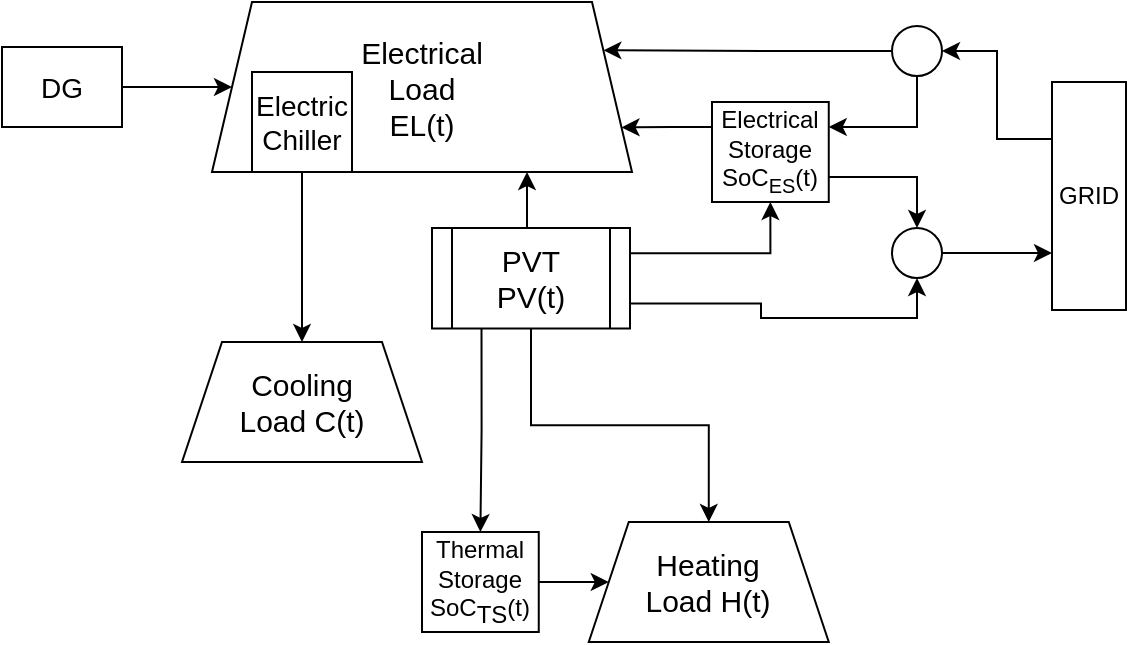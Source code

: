 <mxfile version="14.1.9" type="github">
  <diagram id="05P3EtJSHdNtM1MA3jFJ" name="Page-1">
    <mxGraphModel dx="494" dy="261" grid="1" gridSize="10" guides="1" tooltips="1" connect="1" arrows="1" fold="1" page="1" pageScale="1" pageWidth="850" pageHeight="1100" math="0" shadow="0">
      <root>
        <mxCell id="0" />
        <mxCell id="1" parent="0" />
        <mxCell id="sACkI0Q_xZ0Zvb8qSm-h-85" style="edgeStyle=orthogonalEdgeStyle;rounded=0;orthogonalLoop=1;jettySize=auto;html=1;exitX=0.5;exitY=0;exitDx=0;exitDy=0;entryX=0.75;entryY=1;entryDx=0;entryDy=0;" edge="1" parent="1" source="sACkI0Q_xZ0Zvb8qSm-h-43" target="sACkI0Q_xZ0Zvb8qSm-h-45">
          <mxGeometry relative="1" as="geometry" />
        </mxCell>
        <mxCell id="sACkI0Q_xZ0Zvb8qSm-h-86" style="edgeStyle=orthogonalEdgeStyle;rounded=0;orthogonalLoop=1;jettySize=auto;html=1;exitX=1;exitY=0.75;exitDx=0;exitDy=0;entryX=0.5;entryY=1;entryDx=0;entryDy=0;" edge="1" parent="1" source="sACkI0Q_xZ0Zvb8qSm-h-43" target="sACkI0Q_xZ0Zvb8qSm-h-50">
          <mxGeometry relative="1" as="geometry" />
        </mxCell>
        <mxCell id="sACkI0Q_xZ0Zvb8qSm-h-87" style="edgeStyle=orthogonalEdgeStyle;rounded=0;orthogonalLoop=1;jettySize=auto;html=1;exitX=1;exitY=0.25;exitDx=0;exitDy=0;entryX=0.5;entryY=1;entryDx=0;entryDy=0;" edge="1" parent="1" source="sACkI0Q_xZ0Zvb8qSm-h-43" target="sACkI0Q_xZ0Zvb8qSm-h-54">
          <mxGeometry relative="1" as="geometry" />
        </mxCell>
        <mxCell id="sACkI0Q_xZ0Zvb8qSm-h-90" style="edgeStyle=orthogonalEdgeStyle;rounded=0;orthogonalLoop=1;jettySize=auto;html=1;exitX=0.5;exitY=1;exitDx=0;exitDy=0;entryX=0.5;entryY=0;entryDx=0;entryDy=0;" edge="1" parent="1" source="sACkI0Q_xZ0Zvb8qSm-h-43" target="sACkI0Q_xZ0Zvb8qSm-h-55">
          <mxGeometry relative="1" as="geometry" />
        </mxCell>
        <mxCell id="sACkI0Q_xZ0Zvb8qSm-h-91" style="edgeStyle=orthogonalEdgeStyle;rounded=0;orthogonalLoop=1;jettySize=auto;html=1;exitX=0.25;exitY=1;exitDx=0;exitDy=0;" edge="1" parent="1" source="sACkI0Q_xZ0Zvb8qSm-h-43" target="sACkI0Q_xZ0Zvb8qSm-h-53">
          <mxGeometry relative="1" as="geometry" />
        </mxCell>
        <mxCell id="sACkI0Q_xZ0Zvb8qSm-h-43" value="PVT&lt;br&gt;PV(t)" style="shape=process;whiteSpace=wrap;html=1;backgroundOutline=1;fontSize=15;" vertex="1" parent="1">
          <mxGeometry x="610" y="733" width="99" height="50.25" as="geometry" />
        </mxCell>
        <mxCell id="sACkI0Q_xZ0Zvb8qSm-h-71" style="edgeStyle=orthogonalEdgeStyle;rounded=0;orthogonalLoop=1;jettySize=auto;html=1;entryX=0;entryY=0.5;entryDx=0;entryDy=0;" edge="1" parent="1" source="sACkI0Q_xZ0Zvb8qSm-h-44" target="sACkI0Q_xZ0Zvb8qSm-h-45">
          <mxGeometry relative="1" as="geometry" />
        </mxCell>
        <mxCell id="sACkI0Q_xZ0Zvb8qSm-h-44" value="DG" style="rounded=0;whiteSpace=wrap;html=1;fontSize=14;" vertex="1" parent="1">
          <mxGeometry x="395" y="642.5" width="60" height="40" as="geometry" />
        </mxCell>
        <mxCell id="sACkI0Q_xZ0Zvb8qSm-h-45" value="Electrical &lt;br&gt;Load&lt;br&gt;EL(t)" style="shape=trapezoid;perimeter=trapezoidPerimeter;whiteSpace=wrap;html=1;fixedSize=1;fontSize=15;" vertex="1" parent="1">
          <mxGeometry x="500" y="620" width="210" height="85" as="geometry" />
        </mxCell>
        <mxCell id="sACkI0Q_xZ0Zvb8qSm-h-89" style="edgeStyle=orthogonalEdgeStyle;rounded=0;orthogonalLoop=1;jettySize=auto;html=1;exitX=0.5;exitY=1;exitDx=0;exitDy=0;entryX=0.5;entryY=0;entryDx=0;entryDy=0;" edge="1" parent="1" source="sACkI0Q_xZ0Zvb8qSm-h-46" target="sACkI0Q_xZ0Zvb8qSm-h-51">
          <mxGeometry relative="1" as="geometry" />
        </mxCell>
        <mxCell id="sACkI0Q_xZ0Zvb8qSm-h-46" value="Electric&lt;br&gt;Chiller" style="whiteSpace=wrap;html=1;aspect=fixed;fontSize=14;" vertex="1" parent="1">
          <mxGeometry x="520" y="655" width="50" height="50" as="geometry" />
        </mxCell>
        <mxCell id="sACkI0Q_xZ0Zvb8qSm-h-62" style="edgeStyle=orthogonalEdgeStyle;rounded=0;orthogonalLoop=1;jettySize=auto;html=1;exitX=0;exitY=0.25;exitDx=0;exitDy=0;entryX=1;entryY=0.5;entryDx=0;entryDy=0;" edge="1" parent="1" source="sACkI0Q_xZ0Zvb8qSm-h-48" target="sACkI0Q_xZ0Zvb8qSm-h-49">
          <mxGeometry relative="1" as="geometry" />
        </mxCell>
        <mxCell id="sACkI0Q_xZ0Zvb8qSm-h-48" value="GRID" style="rounded=0;whiteSpace=wrap;html=1;fontSize=12;" vertex="1" parent="1">
          <mxGeometry x="920" y="660" width="37" height="114" as="geometry" />
        </mxCell>
        <mxCell id="sACkI0Q_xZ0Zvb8qSm-h-63" style="edgeStyle=orthogonalEdgeStyle;rounded=0;orthogonalLoop=1;jettySize=auto;html=1;entryX=1;entryY=0.25;entryDx=0;entryDy=0;" edge="1" parent="1" source="sACkI0Q_xZ0Zvb8qSm-h-49" target="sACkI0Q_xZ0Zvb8qSm-h-45">
          <mxGeometry relative="1" as="geometry" />
        </mxCell>
        <mxCell id="sACkI0Q_xZ0Zvb8qSm-h-88" style="edgeStyle=orthogonalEdgeStyle;rounded=0;orthogonalLoop=1;jettySize=auto;html=1;exitX=0.5;exitY=1;exitDx=0;exitDy=0;entryX=1;entryY=0.25;entryDx=0;entryDy=0;" edge="1" parent="1" source="sACkI0Q_xZ0Zvb8qSm-h-49" target="sACkI0Q_xZ0Zvb8qSm-h-54">
          <mxGeometry relative="1" as="geometry" />
        </mxCell>
        <mxCell id="sACkI0Q_xZ0Zvb8qSm-h-49" value="" style="ellipse;whiteSpace=wrap;html=1;aspect=fixed;" vertex="1" parent="1">
          <mxGeometry x="840" y="632" width="25" height="25" as="geometry" />
        </mxCell>
        <mxCell id="sACkI0Q_xZ0Zvb8qSm-h-66" style="edgeStyle=orthogonalEdgeStyle;rounded=0;orthogonalLoop=1;jettySize=auto;html=1;exitX=1;exitY=0.5;exitDx=0;exitDy=0;entryX=0;entryY=0.75;entryDx=0;entryDy=0;" edge="1" parent="1" source="sACkI0Q_xZ0Zvb8qSm-h-50" target="sACkI0Q_xZ0Zvb8qSm-h-48">
          <mxGeometry relative="1" as="geometry" />
        </mxCell>
        <mxCell id="sACkI0Q_xZ0Zvb8qSm-h-50" value="" style="ellipse;whiteSpace=wrap;html=1;aspect=fixed;" vertex="1" parent="1">
          <mxGeometry x="840" y="733" width="25" height="25" as="geometry" />
        </mxCell>
        <mxCell id="sACkI0Q_xZ0Zvb8qSm-h-51" value="Cooling&lt;br&gt;Load C(t)" style="shape=trapezoid;perimeter=trapezoidPerimeter;whiteSpace=wrap;html=1;fixedSize=1;fontSize=15;" vertex="1" parent="1">
          <mxGeometry x="485" y="790" width="120" height="60" as="geometry" />
        </mxCell>
        <mxCell id="sACkI0Q_xZ0Zvb8qSm-h-92" value="" style="edgeStyle=orthogonalEdgeStyle;rounded=0;orthogonalLoop=1;jettySize=auto;html=1;" edge="1" parent="1" source="sACkI0Q_xZ0Zvb8qSm-h-53" target="sACkI0Q_xZ0Zvb8qSm-h-55">
          <mxGeometry relative="1" as="geometry" />
        </mxCell>
        <mxCell id="sACkI0Q_xZ0Zvb8qSm-h-53" value="Thermal Storage&lt;br style=&quot;font-size: 12px;&quot;&gt;SoC&lt;sub style=&quot;font-size: 12px;&quot;&gt;TS&lt;/sub&gt;(t)" style="rounded=0;whiteSpace=wrap;html=1;fontSize=12;" vertex="1" parent="1">
          <mxGeometry x="605" y="885" width="58.38" height="50" as="geometry" />
        </mxCell>
        <mxCell id="sACkI0Q_xZ0Zvb8qSm-h-84" style="edgeStyle=orthogonalEdgeStyle;rounded=0;orthogonalLoop=1;jettySize=auto;html=1;exitX=0;exitY=0.25;exitDx=0;exitDy=0;entryX=1;entryY=0.75;entryDx=0;entryDy=0;" edge="1" parent="1" source="sACkI0Q_xZ0Zvb8qSm-h-54" target="sACkI0Q_xZ0Zvb8qSm-h-45">
          <mxGeometry relative="1" as="geometry" />
        </mxCell>
        <mxCell id="sACkI0Q_xZ0Zvb8qSm-h-54" value="Electrical Storage&lt;br&gt;SoC&lt;sub&gt;ES&lt;/sub&gt;(t)" style="rounded=0;whiteSpace=wrap;html=1;" vertex="1" parent="1">
          <mxGeometry x="750" y="670" width="58.38" height="50" as="geometry" />
        </mxCell>
        <mxCell id="sACkI0Q_xZ0Zvb8qSm-h-55" value="Heating&lt;br&gt;Load H(t)" style="shape=trapezoid;perimeter=trapezoidPerimeter;whiteSpace=wrap;html=1;fixedSize=1;fontSize=15;" vertex="1" parent="1">
          <mxGeometry x="688.38" y="880" width="120" height="60" as="geometry" />
        </mxCell>
        <mxCell id="sACkI0Q_xZ0Zvb8qSm-h-77" style="edgeStyle=orthogonalEdgeStyle;rounded=0;orthogonalLoop=1;jettySize=auto;html=1;exitX=1;exitY=0.75;exitDx=0;exitDy=0;entryX=0.5;entryY=0;entryDx=0;entryDy=0;" edge="1" parent="1" source="sACkI0Q_xZ0Zvb8qSm-h-54" target="sACkI0Q_xZ0Zvb8qSm-h-50">
          <mxGeometry relative="1" as="geometry">
            <mxPoint x="775.0" y="777.75" as="sourcePoint" />
          </mxGeometry>
        </mxCell>
      </root>
    </mxGraphModel>
  </diagram>
</mxfile>
